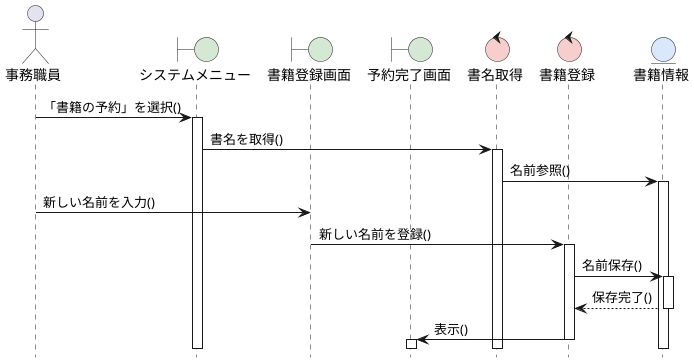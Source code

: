 @startuml 大原情報科学大学・図書館システム
hide footbox
skinparam boundaryBackgroundColor #D5E8D4
skinparam controlBackgroundColor  #F8CECC
skinparam entityBackgroundColor   #DAE8FC

actor 事務職員 as A
boundary システムメニュー as B1
boundary 書籍登録画面 as B2
boundary 予約完了画面 as B3
control 書名取得 as C1
control 書籍登録 as C2
entity 書籍情報 as E

A -> B1: 「書籍の予約」を選択()
activate B1
B1 -> C1: 書名を取得()
activate C1
C1 -> E: 名前参照()
activate E


A -> B2: 新しい名前を入力()

B2 -> C2: 新しい名前を登録()
activate C2
C2 -> E: 名前保存()
activate E
E --> C2: 保存完了()
deactivate E

C2 -> B3: 表示()
deactivate C2
deactivate B2
activate B3

@enduml